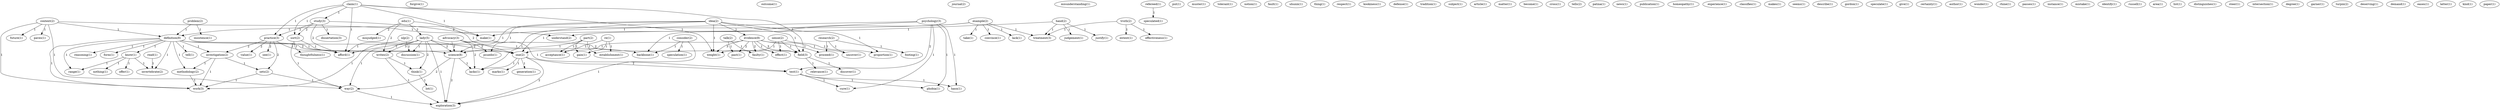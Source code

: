 digraph G {
  context [ label="context(2)" ];
  future [ label="future(1)" ];
  definition [ label="definition(8)" ];
  paves [ label="paves(1)" ];
  work [ label="work(3)" ];
  way [ label="way(2)" ];
  understand [ label="understand(2)" ];
  forgive [ label="forgive(1)" ];
  outcome [ label="outcome(1)" ];
  journal [ label="journal(2)" ];
  problem [ label="problem(2)" ];
  insistence [ label="insistence(1)" ];
  misunderstanding [ label="misunderstanding(1)" ];
  refereed [ label="refereed(1)" ];
  speculated [ label="speculated(1)" ];
  example [ label="example(2)" ];
  take [ label="take(1)" ];
  convince [ label="convince(1)" ];
  backbone [ label="backbone(1)" ];
  lack [ label="lack(1)" ];
  treatment [ label="treatment(3)" ];
  claim [ label="claim(1)" ];
  study [ label="study(3)" ];
  practice [ label="practice(3)" ];
  weight [ label="weight(1)" ];
  make [ label="make(1)" ];
  sort [ label="sort(2)" ];
  field [ label="field(3)" ];
  afford [ label="afford(1)" ];
  put [ label="put(1)" ];
  muster [ label="muster(1)" ];
  tolerant [ label="tolerant(1)" ];
  research [ label="research(2)" ];
  footing [ label="footing(1)" ];
  proceed [ label="proceed(1)" ];
  uncover [ label="uncover(1)" ];
  dissertation [ label="dissertation(3)" ];
  notion [ label="notion(1)" ];
  reasoning [ label="reasoning(1)" ];
  form [ label="form(1)" ];
  know [ label="know(1)" ];
  range [ label="range(1)" ];
  investigation [ label="investigation(2)" ];
  tell [ label="tell(1)" ];
  methodology [ label="methodology(2)" ];
  science [ label="science(8)" ];
  invertebrate [ label="invertebrate(2)" ];
  one [ label="one(2)" ];
  fault [ label="fault(1)" ];
  uhunix [ label="uhunix(1)" ];
  thing [ label="thing(1)" ];
  respect [ label="respect(1)" ];
  test [ label="test(1)" ];
  hasn [ label="hasn(1)" ];
  phobia [ label="phobia(1)" ];
  cure [ label="cure(1)" ];
  kookiness [ label="kookiness(1)" ];
  consider [ label="consider(2)" ];
  speculation [ label="speculation(1)" ];
  exploration [ label="exploration(3)" ];
  defense [ label="defense(1)" ];
  tradition [ label="tradition(1)" ];
  subject [ label="subject(1)" ];
  article [ label="article(1)" ];
  matter [ label="matter(1)" ];
  psychology [ label="psychology(3)" ];
  test [ label="test(1)" ];
  become [ label="become(1)" ];
  cross [ label="cross(1)" ];
  tells [ label="tells(2)" ];
  patina [ label="patina(1)" ];
  nothing [ label="nothing(1)" ];
  offer [ label="offer(1)" ];
  value [ label="value(1)" ];
  sets [ label="sets(2)" ];
  see [ label="see(1)" ];
  news [ label="news(1)" ];
  publication [ label="publication(1)" ];
  homeopathy [ label="homeopathy(1)" ];
  experience [ label="experience(1)" ];
  classifies [ label="classifies(1)" ];
  makes [ label="makes(1)" ];
  seems [ label="seems(1)" ];
  sense [ label="sense(2)" ];
  proportion [ label="proportion(1)" ];
  effect [ label="effect(1)" ];
  idea [ label="idea(2)" ];
  evidence [ label="evidence(8)" ];
  psuedo [ label="psuedo(1)" ];
  lacks [ label="lacks(1)" ];
  describe [ label="describe(1)" ];
  hand [ label="hand(2)" ];
  judgement [ label="judgement(1)" ];
  justify [ label="justify(1)" ];
  truth [ label="truth(2)" ];
  extent [ label="extent(1)" ];
  effectiveness [ label="effectiveness(1)" ];
  past [ label="past(1)" ];
  faulty [ label="faulty(1)" ];
  talk [ label="talk(2)" ];
  gordon [ label="gordon(1)" ];
  speculate [ label="speculate(1)" ];
  give [ label="give(1)" ];
  certainty [ label="certainty(1)" ];
  edu [ label="edu(1)" ];
  misjudged [ label="misjudged(1)" ];
  lady [ label="lady(5)" ];
  writes [ label="writes(2)" ];
  author [ label="author(1)" ];
  wonder [ label="wonder(1)" ];
  rhine [ label="rhine(1)" ];
  passes [ label="passes(1)" ];
  instance [ label="instance(1)" ];
  mistake [ label="mistake(1)" ];
  identify [ label="identify(1)" ];
  advocacy [ label="advocacy(3)" ];
  part [ label="part(2)" ];
  gain [ label="gain(1)" ];
  establishment [ label="establishment(1)" ];
  acceptance [ label="acceptance(1)" ];
  russell [ label="russell(1)" ];
  area [ label="area(1)" ];
  discussion [ label="discussion(1)" ];
  think [ label="think(1)" ];
  list [ label="list(1)" ];
  re [ label="re(1)" ];
  distinguishes [ label="distinguishes(1)" ];
  steer [ label="steer(1)" ];
  intersection [ label="intersection(1)" ];
  thoughtfulness [ label="thoughtfulness(1)" ];
  degree [ label="degree(1)" ];
  garner [ label="garner(1)" ];
  nlp [ label="nlp(2)" ];
  turpin [ label="turpin(2)" ];
  deserving [ label="deserving(1)" ];
  demand [ label="demand(1)" ];
  relevance [ label="relevance(1)" ];
  discover [ label="discover(1)" ];
  read [ label="read(1)" ];
  marks [ label="marks(1)" ];
  generation [ label="generation(1)" ];
  eases [ label="eases(1)" ];
  latter [ label="latter(1)" ];
  lot [ label="lot(1)" ];
  kind [ label="kind(1)" ];
  paper [ label="paper(1)" ];
  context -> future [ label="1" ];
  context -> definition [ label="1" ];
  context -> paves [ label="1" ];
  context -> work [ label="1" ];
  context -> way [ label="1" ];
  context -> understand [ label="1" ];
  problem -> definition [ label="1" ];
  problem -> insistence [ label="1" ];
  refereed -> speculated [ label="1" ];
  example -> definition [ label="1" ];
  example -> take [ label="1" ];
  example -> convince [ label="1" ];
  example -> backbone [ label="1" ];
  example -> lack [ label="1" ];
  example -> treatment [ label="1" ];
  claim -> study [ label="1" ];
  claim -> practice [ label="1" ];
  claim -> weight [ label="1" ];
  claim -> make [ label="1" ];
  claim -> sort [ label="1" ];
  claim -> field [ label="1" ];
  claim -> afford [ label="1" ];
  research -> footing [ label="1" ];
  research -> proceed [ label="1" ];
  research -> uncover [ label="1" ];
  study -> practice [ label="2" ];
  study -> make [ label="2" ];
  study -> sort [ label="2" ];
  study -> dissertation [ label="1" ];
  study -> afford [ label="2" ];
  definition -> reasoning [ label="1" ];
  definition -> form [ label="1" ];
  definition -> know [ label="1" ];
  definition -> backbone [ label="1" ];
  definition -> range [ label="1" ];
  definition -> investigation [ label="1" ];
  definition -> tell [ label="1" ];
  definition -> methodology [ label="1" ];
  definition -> work [ label="1" ];
  definition -> science [ label="2" ];
  definition -> invertebrate [ label="1" ];
  definition -> one [ label="1" ];
  test -> hasn [ label="1" ];
  test -> phobia [ label="1" ];
  test -> cure [ label="1" ];
  consider -> speculation [ label="1" ];
  consider -> backbone [ label="1" ];
  consider -> exploration [ label="1" ];
  psychology -> hasn [ label="1" ];
  psychology -> phobia [ label="1" ];
  psychology -> make [ label="1" ];
  psychology -> cure [ label="1" ];
  psychology -> one [ label="1" ];
  psychology -> test [ label="2" ];
  know -> range [ label="1" ];
  know -> nothing [ label="1" ];
  know -> offer [ label="1" ];
  know -> invertebrate [ label="1" ];
  practice -> value [ label="2" ];
  practice -> investigation [ label="2" ];
  practice -> sets [ label="2" ];
  practice -> afford [ label="1" ];
  practice -> see [ label="2" ];
  sense -> proportion [ label="1" ];
  sense -> weight [ label="1" ];
  sense -> effect [ label="1" ];
  sense -> field [ label="1" ];
  idea -> evidence [ label="1" ];
  idea -> proportion [ label="1" ];
  idea -> weight [ label="1" ];
  idea -> psuedo [ label="1" ];
  idea -> field [ label="1" ];
  idea -> science [ label="1" ];
  idea -> lacks [ label="1" ];
  hand -> treatment [ label="1" ];
  hand -> judgement [ label="1" ];
  hand -> justify [ label="1" ];
  hand -> understand [ label="1" ];
  truth -> treatment [ label="1" ];
  truth -> extent [ label="1" ];
  truth -> effectiveness [ label="1" ];
  evidence -> weight [ label="3" ];
  evidence -> effect [ label="1" ];
  evidence -> proceed [ label="1" ];
  evidence -> field [ label="3" ];
  evidence -> one [ label="1" ];
  evidence -> past [ label="2" ];
  evidence -> uncover [ label="1" ];
  evidence -> faulty [ label="2" ];
  talk -> past [ label="1" ];
  talk -> faulty [ label="1" ];
  edu -> misjudged [ label="2" ];
  edu -> lady [ label="2" ];
  edu -> one [ label="2" ];
  edu -> writes [ label="2" ];
  investigation -> sets [ label="1" ];
  investigation -> methodology [ label="1" ];
  investigation -> work [ label="1" ];
  advocacy -> psuedo [ label="2" ];
  advocacy -> field [ label="2" ];
  advocacy -> science [ label="2" ];
  advocacy -> lacks [ label="2" ];
  sets -> work [ label="1" ];
  sets -> way [ label="1" ];
  methodology -> work [ label="1" ];
  part -> gain [ label="1" ];
  part -> establishment [ label="1" ];
  part -> science [ label="1" ];
  part -> acceptance [ label="1" ];
  lady -> work [ label="1" ];
  lady -> science [ label="2" ];
  lady -> one [ label="2" ];
  lady -> way [ label="1" ];
  lady -> discussion [ label="1" ];
  lady -> writes [ label="3" ];
  lady -> exploration [ label="1" ];
  lady -> think [ label="2" ];
  re -> gain [ label="1" ];
  re -> establishment [ label="1" ];
  re -> acceptance [ label="1" ];
  make -> afford [ label="1" ];
  make -> test [ label="1" ];
  sort -> afford [ label="1" ];
  sort -> way [ label="1" ];
  sort -> thoughtfulness [ label="1" ];
  nlp -> afford [ label="1" ];
  nlp -> discussion [ label="1" ];
  field -> relevance [ label="1" ];
  field -> discover [ label="1" ];
  science -> way [ label="2" ];
  science -> lacks [ label="1" ];
  science -> exploration [ label="2" ];
  read -> invertebrate [ label="1" ];
  one -> marks [ label="1" ];
  one -> lacks [ label="1" ];
  one -> test [ label="2" ];
  one -> exploration [ label="2" ];
  one -> generation [ label="1" ];
  way -> exploration [ label="1" ];
  writes -> exploration [ label="1" ];
  writes -> think [ label="1" ];
  think -> lot [ label="1" ];
}

